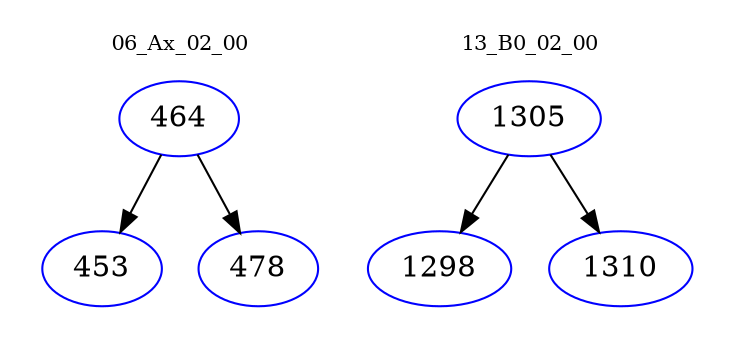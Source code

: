digraph{
subgraph cluster_0 {
color = white
label = "06_Ax_02_00";
fontsize=10;
T0_464 [label="464", color="blue"]
T0_464 -> T0_453 [color="black"]
T0_453 [label="453", color="blue"]
T0_464 -> T0_478 [color="black"]
T0_478 [label="478", color="blue"]
}
subgraph cluster_1 {
color = white
label = "13_B0_02_00";
fontsize=10;
T1_1305 [label="1305", color="blue"]
T1_1305 -> T1_1298 [color="black"]
T1_1298 [label="1298", color="blue"]
T1_1305 -> T1_1310 [color="black"]
T1_1310 [label="1310", color="blue"]
}
}
